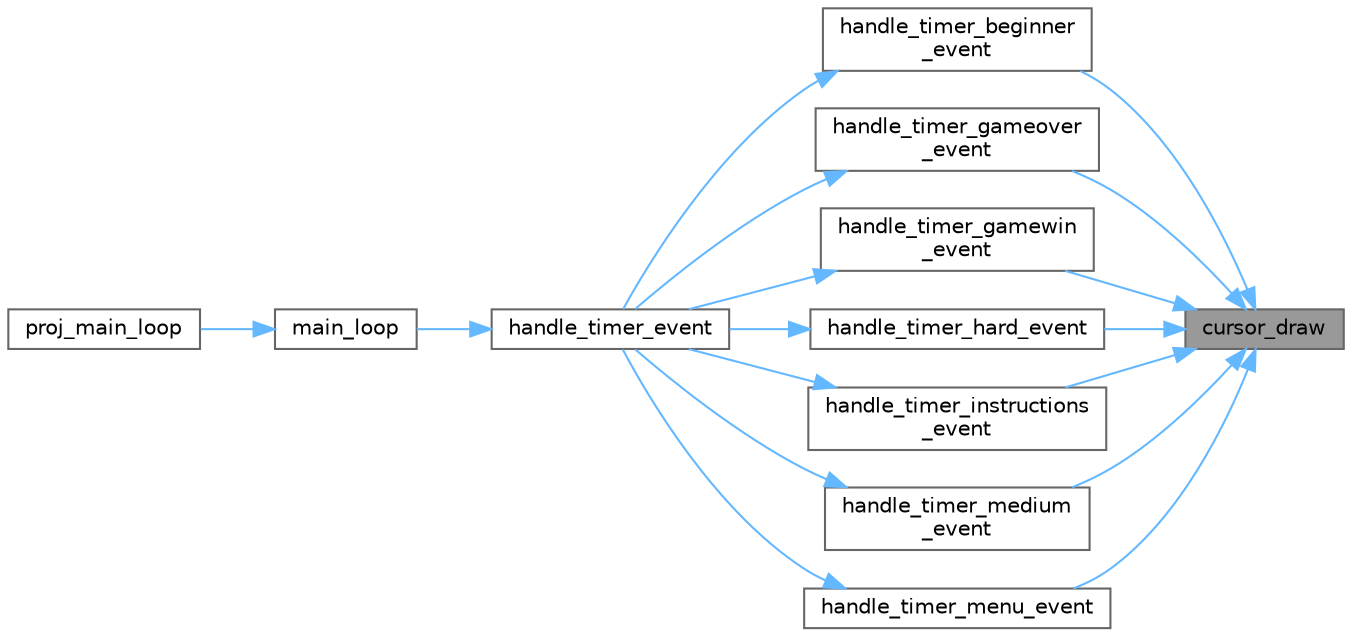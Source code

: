 digraph "cursor_draw"
{
 // LATEX_PDF_SIZE
  bgcolor="transparent";
  edge [fontname=Helvetica,fontsize=10,labelfontname=Helvetica,labelfontsize=10];
  node [fontname=Helvetica,fontsize=10,shape=box,height=0.2,width=0.4];
  rankdir="RL";
  Node1 [label="cursor_draw",height=0.2,width=0.4,color="gray40", fillcolor="grey60", style="filled", fontcolor="black",tooltip="This function takes the current position of the cursor and draws it on the screen."];
  Node1 -> Node2 [dir="back",color="steelblue1",style="solid"];
  Node2 [label="handle_timer_beginner\l_event",height=0.2,width=0.4,color="grey40", fillcolor="white", style="filled",URL="$timer__event__handler_8c.html#a8106261cef7f0c9feb4ebd2379fc32e6",tooltip="This function updates the game state and performs necessary actions based on the timer event during b..."];
  Node2 -> Node3 [dir="back",color="steelblue1",style="solid"];
  Node3 [label="handle_timer_event",height=0.2,width=0.4,color="grey40", fillcolor="white", style="filled",URL="$timer__event__handler_8c.html#af11116ed560ac78b44861167288f492c",tooltip="This function handles timer events."];
  Node3 -> Node4 [dir="back",color="steelblue1",style="solid"];
  Node4 [label="main_loop",height=0.2,width=0.4,color="grey40", fillcolor="white", style="filled",URL="$int__manager_8c.html#a24285aea4a27f96c321b2628788e9a57",tooltip="Main loop of the system. This function enters the main loop of the system and continuously waits for ..."];
  Node4 -> Node5 [dir="back",color="steelblue1",style="solid"];
  Node5 [label="proj_main_loop",height=0.2,width=0.4,color="grey40", fillcolor="white", style="filled",URL="$main_8c.html#a2a16f651eccbd248e1ad3b3b924b143b",tooltip=" "];
  Node1 -> Node6 [dir="back",color="steelblue1",style="solid"];
  Node6 [label="handle_timer_gameover\l_event",height=0.2,width=0.4,color="grey40", fillcolor="white", style="filled",URL="$timer__event__handler_8c.html#a02ff713b20cb36ebdc14c02b8003a374",tooltip="This function updates the game state and performs necessary actions based on the timer event when the..."];
  Node6 -> Node3 [dir="back",color="steelblue1",style="solid"];
  Node1 -> Node7 [dir="back",color="steelblue1",style="solid"];
  Node7 [label="handle_timer_gamewin\l_event",height=0.2,width=0.4,color="grey40", fillcolor="white", style="filled",URL="$timer__event__handler_8c.html#a955843ddc25192b0d7a2cc24ae0b69f8",tooltip="This function updates the game state and performs necessary actions based on the timer event when the..."];
  Node7 -> Node3 [dir="back",color="steelblue1",style="solid"];
  Node1 -> Node8 [dir="back",color="steelblue1",style="solid"];
  Node8 [label="handle_timer_hard_event",height=0.2,width=0.4,color="grey40", fillcolor="white", style="filled",URL="$timer__event__handler_8c.html#a32fd80487b166dcfae4866b4b5d53676",tooltip="This function updates the game state and performs necessary actions based on the timer event during h..."];
  Node8 -> Node3 [dir="back",color="steelblue1",style="solid"];
  Node1 -> Node9 [dir="back",color="steelblue1",style="solid"];
  Node9 [label="handle_timer_instructions\l_event",height=0.2,width=0.4,color="grey40", fillcolor="white", style="filled",URL="$timer__event__handler_8c.html#a0413a4439fdbb8afc336478f9fa96482",tooltip="This function handles timer events in the \"INSTRUCTIONS\" state."];
  Node9 -> Node3 [dir="back",color="steelblue1",style="solid"];
  Node1 -> Node10 [dir="back",color="steelblue1",style="solid"];
  Node10 [label="handle_timer_medium\l_event",height=0.2,width=0.4,color="grey40", fillcolor="white", style="filled",URL="$timer__event__handler_8c.html#abb32705f822ab136d26b5ad9fd97885a",tooltip="This function updates the game state and performs necessary actions based on the timer event during m..."];
  Node10 -> Node3 [dir="back",color="steelblue1",style="solid"];
  Node1 -> Node11 [dir="back",color="steelblue1",style="solid"];
  Node11 [label="handle_timer_menu_event",height=0.2,width=0.4,color="grey40", fillcolor="white", style="filled",URL="$timer__event__handler_8c.html#aa048f34f3e38cdd76ac0a982f9cd8663",tooltip="This function handles timer events in the \"MAIN_MENU\" state."];
  Node11 -> Node3 [dir="back",color="steelblue1",style="solid"];
}
